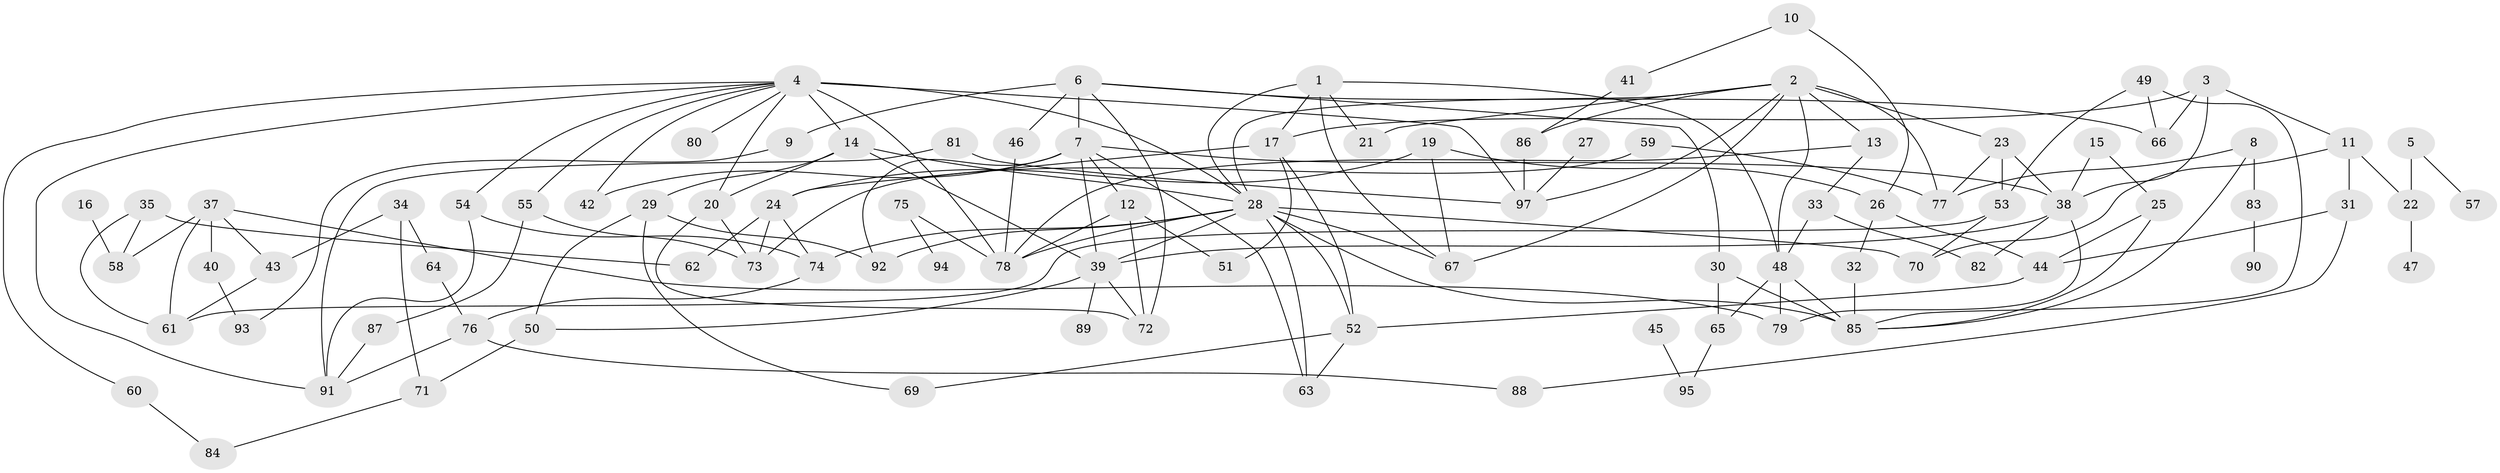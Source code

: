 // original degree distribution, {4: 0.18115942028985507, 3: 0.2608695652173913, 6: 0.043478260869565216, 2: 0.2826086956521739, 5: 0.09420289855072464, 1: 0.09420289855072464, 0: 0.028985507246376812, 7: 0.014492753623188406}
// Generated by graph-tools (version 1.1) at 2025/48/03/04/25 22:48:02]
// undirected, 92 vertices, 157 edges
graph export_dot {
  node [color=gray90,style=filled];
  1;
  2;
  3;
  4;
  5;
  6;
  7;
  8;
  9;
  10;
  11;
  12;
  13;
  14;
  15;
  16;
  17;
  19;
  20;
  21;
  22;
  23;
  24;
  25;
  26;
  27;
  28;
  29;
  30;
  31;
  32;
  33;
  34;
  35;
  37;
  38;
  39;
  40;
  41;
  42;
  43;
  44;
  45;
  46;
  47;
  48;
  49;
  50;
  51;
  52;
  53;
  54;
  55;
  57;
  58;
  59;
  60;
  61;
  62;
  63;
  64;
  65;
  66;
  67;
  69;
  70;
  71;
  72;
  73;
  74;
  75;
  76;
  77;
  78;
  79;
  80;
  81;
  82;
  83;
  84;
  85;
  86;
  87;
  88;
  89;
  90;
  91;
  92;
  93;
  94;
  95;
  97;
  1 -- 17 [weight=1.0];
  1 -- 21 [weight=1.0];
  1 -- 28 [weight=1.0];
  1 -- 48 [weight=1.0];
  1 -- 67 [weight=1.0];
  2 -- 13 [weight=1.0];
  2 -- 21 [weight=1.0];
  2 -- 23 [weight=1.0];
  2 -- 28 [weight=1.0];
  2 -- 48 [weight=1.0];
  2 -- 67 [weight=1.0];
  2 -- 77 [weight=1.0];
  2 -- 86 [weight=1.0];
  2 -- 97 [weight=1.0];
  3 -- 11 [weight=1.0];
  3 -- 17 [weight=1.0];
  3 -- 38 [weight=1.0];
  3 -- 66 [weight=1.0];
  4 -- 14 [weight=1.0];
  4 -- 20 [weight=1.0];
  4 -- 28 [weight=4.0];
  4 -- 42 [weight=1.0];
  4 -- 54 [weight=1.0];
  4 -- 55 [weight=1.0];
  4 -- 60 [weight=1.0];
  4 -- 78 [weight=1.0];
  4 -- 80 [weight=1.0];
  4 -- 91 [weight=1.0];
  4 -- 97 [weight=1.0];
  5 -- 22 [weight=1.0];
  5 -- 57 [weight=1.0];
  6 -- 7 [weight=3.0];
  6 -- 9 [weight=1.0];
  6 -- 30 [weight=1.0];
  6 -- 46 [weight=1.0];
  6 -- 66 [weight=1.0];
  6 -- 72 [weight=1.0];
  7 -- 12 [weight=1.0];
  7 -- 38 [weight=1.0];
  7 -- 39 [weight=1.0];
  7 -- 42 [weight=1.0];
  7 -- 63 [weight=1.0];
  7 -- 92 [weight=1.0];
  8 -- 77 [weight=1.0];
  8 -- 83 [weight=1.0];
  8 -- 85 [weight=1.0];
  9 -- 93 [weight=1.0];
  10 -- 26 [weight=1.0];
  10 -- 41 [weight=1.0];
  11 -- 22 [weight=1.0];
  11 -- 31 [weight=1.0];
  11 -- 70 [weight=1.0];
  12 -- 51 [weight=1.0];
  12 -- 72 [weight=1.0];
  12 -- 78 [weight=1.0];
  13 -- 33 [weight=1.0];
  13 -- 78 [weight=1.0];
  14 -- 20 [weight=1.0];
  14 -- 28 [weight=1.0];
  14 -- 29 [weight=1.0];
  14 -- 39 [weight=1.0];
  15 -- 25 [weight=1.0];
  15 -- 38 [weight=1.0];
  16 -- 58 [weight=1.0];
  17 -- 24 [weight=2.0];
  17 -- 51 [weight=1.0];
  17 -- 52 [weight=1.0];
  19 -- 24 [weight=1.0];
  19 -- 26 [weight=1.0];
  19 -- 67 [weight=1.0];
  20 -- 72 [weight=1.0];
  20 -- 73 [weight=1.0];
  22 -- 47 [weight=2.0];
  23 -- 38 [weight=1.0];
  23 -- 53 [weight=1.0];
  23 -- 77 [weight=1.0];
  24 -- 62 [weight=1.0];
  24 -- 73 [weight=1.0];
  24 -- 74 [weight=1.0];
  25 -- 44 [weight=1.0];
  25 -- 85 [weight=1.0];
  26 -- 32 [weight=1.0];
  26 -- 44 [weight=1.0];
  27 -- 97 [weight=1.0];
  28 -- 39 [weight=1.0];
  28 -- 52 [weight=1.0];
  28 -- 63 [weight=1.0];
  28 -- 67 [weight=1.0];
  28 -- 70 [weight=1.0];
  28 -- 74 [weight=1.0];
  28 -- 78 [weight=1.0];
  28 -- 85 [weight=1.0];
  28 -- 92 [weight=1.0];
  29 -- 50 [weight=1.0];
  29 -- 69 [weight=1.0];
  29 -- 92 [weight=1.0];
  30 -- 65 [weight=1.0];
  30 -- 85 [weight=1.0];
  31 -- 44 [weight=1.0];
  31 -- 88 [weight=1.0];
  32 -- 85 [weight=1.0];
  33 -- 48 [weight=1.0];
  33 -- 82 [weight=1.0];
  34 -- 43 [weight=1.0];
  34 -- 64 [weight=1.0];
  34 -- 71 [weight=2.0];
  35 -- 58 [weight=1.0];
  35 -- 61 [weight=1.0];
  35 -- 62 [weight=1.0];
  37 -- 40 [weight=1.0];
  37 -- 43 [weight=1.0];
  37 -- 58 [weight=1.0];
  37 -- 61 [weight=1.0];
  37 -- 79 [weight=1.0];
  38 -- 39 [weight=1.0];
  38 -- 79 [weight=1.0];
  38 -- 82 [weight=1.0];
  39 -- 50 [weight=1.0];
  39 -- 72 [weight=1.0];
  39 -- 89 [weight=1.0];
  40 -- 93 [weight=1.0];
  41 -- 86 [weight=1.0];
  43 -- 61 [weight=1.0];
  44 -- 52 [weight=1.0];
  45 -- 95 [weight=1.0];
  46 -- 78 [weight=1.0];
  48 -- 65 [weight=1.0];
  48 -- 79 [weight=1.0];
  48 -- 85 [weight=1.0];
  49 -- 53 [weight=1.0];
  49 -- 66 [weight=1.0];
  49 -- 85 [weight=1.0];
  50 -- 71 [weight=1.0];
  52 -- 63 [weight=1.0];
  52 -- 69 [weight=1.0];
  53 -- 61 [weight=1.0];
  53 -- 70 [weight=1.0];
  54 -- 74 [weight=1.0];
  54 -- 91 [weight=1.0];
  55 -- 73 [weight=1.0];
  55 -- 87 [weight=1.0];
  59 -- 73 [weight=1.0];
  59 -- 77 [weight=1.0];
  60 -- 84 [weight=1.0];
  64 -- 76 [weight=1.0];
  65 -- 95 [weight=1.0];
  71 -- 84 [weight=1.0];
  74 -- 76 [weight=1.0];
  75 -- 78 [weight=1.0];
  75 -- 94 [weight=1.0];
  76 -- 88 [weight=1.0];
  76 -- 91 [weight=1.0];
  81 -- 91 [weight=1.0];
  81 -- 97 [weight=1.0];
  83 -- 90 [weight=1.0];
  86 -- 97 [weight=1.0];
  87 -- 91 [weight=1.0];
}

